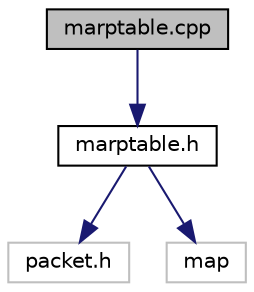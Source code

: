 digraph "marptable.cpp"
{
 // LATEX_PDF_SIZE
  edge [fontname="Helvetica",fontsize="10",labelfontname="Helvetica",labelfontsize="10"];
  node [fontname="Helvetica",fontsize="10",shape=record];
  Node1 [label="marptable.cpp",height=0.2,width=0.4,color="black", fillcolor="grey75", style="filled", fontcolor="black",tooltip="Provides the implementation of the ARP table useful for MLL module."];
  Node1 -> Node2 [color="midnightblue",fontsize="10",style="solid",fontname="Helvetica"];
  Node2 [label="marptable.h",height=0.2,width=0.4,color="black", fillcolor="white", style="filled",URL="$marptable_8h.html",tooltip="Provides the definition of the ARP table of MLL module."];
  Node2 -> Node3 [color="midnightblue",fontsize="10",style="solid",fontname="Helvetica"];
  Node3 [label="packet.h",height=0.2,width=0.4,color="grey75", fillcolor="white", style="filled",tooltip=" "];
  Node2 -> Node4 [color="midnightblue",fontsize="10",style="solid",fontname="Helvetica"];
  Node4 [label="map",height=0.2,width=0.4,color="grey75", fillcolor="white", style="filled",tooltip=" "];
}
